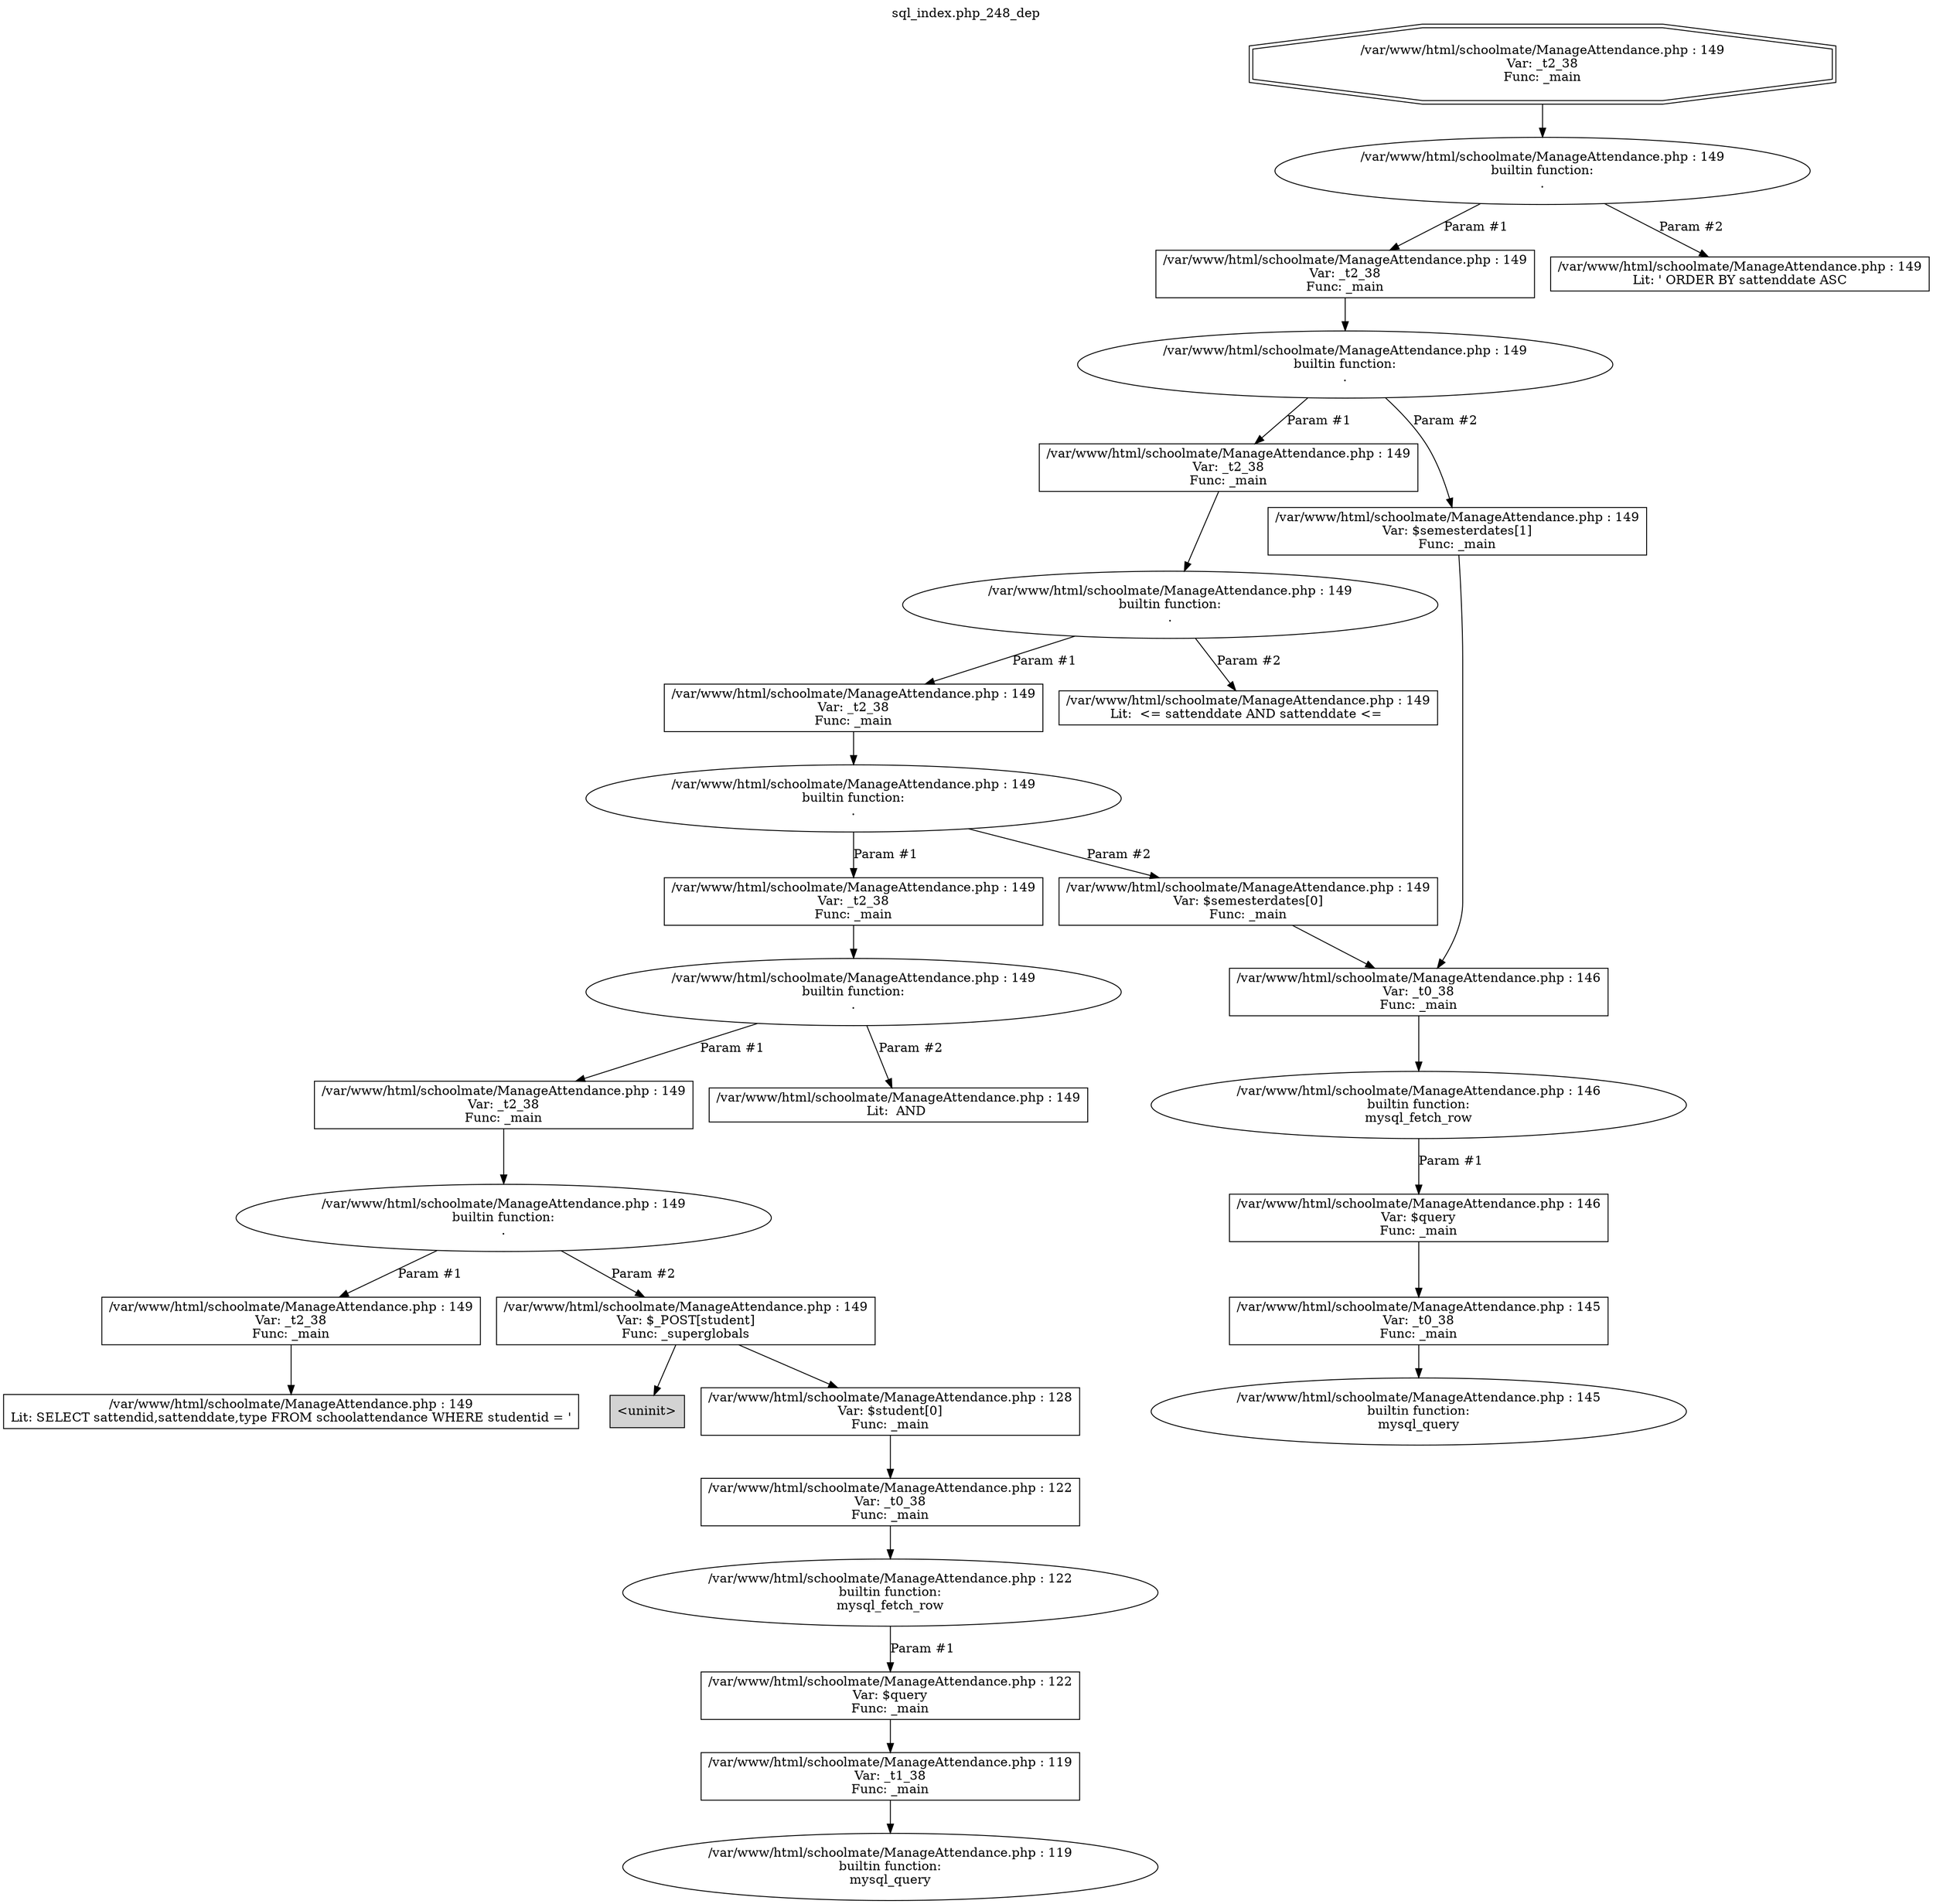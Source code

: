 digraph cfg {
  label="sql_index.php_248_dep";
  labelloc=t;
  n1 [shape=doubleoctagon, label="/var/www/html/schoolmate/ManageAttendance.php : 149\nVar: _t2_38\nFunc: _main\n"];
  n2 [shape=ellipse, label="/var/www/html/schoolmate/ManageAttendance.php : 149\nbuiltin function:\n.\n"];
  n3 [shape=box, label="/var/www/html/schoolmate/ManageAttendance.php : 149\nVar: _t2_38\nFunc: _main\n"];
  n4 [shape=ellipse, label="/var/www/html/schoolmate/ManageAttendance.php : 149\nbuiltin function:\n.\n"];
  n5 [shape=box, label="/var/www/html/schoolmate/ManageAttendance.php : 149\nVar: _t2_38\nFunc: _main\n"];
  n6 [shape=ellipse, label="/var/www/html/schoolmate/ManageAttendance.php : 149\nbuiltin function:\n.\n"];
  n7 [shape=box, label="/var/www/html/schoolmate/ManageAttendance.php : 149\nVar: _t2_38\nFunc: _main\n"];
  n8 [shape=ellipse, label="/var/www/html/schoolmate/ManageAttendance.php : 149\nbuiltin function:\n.\n"];
  n9 [shape=box, label="/var/www/html/schoolmate/ManageAttendance.php : 149\nVar: _t2_38\nFunc: _main\n"];
  n10 [shape=ellipse, label="/var/www/html/schoolmate/ManageAttendance.php : 149\nbuiltin function:\n.\n"];
  n11 [shape=box, label="/var/www/html/schoolmate/ManageAttendance.php : 149\nVar: _t2_38\nFunc: _main\n"];
  n12 [shape=ellipse, label="/var/www/html/schoolmate/ManageAttendance.php : 149\nbuiltin function:\n.\n"];
  n13 [shape=box, label="/var/www/html/schoolmate/ManageAttendance.php : 149\nVar: _t2_38\nFunc: _main\n"];
  n14 [shape=box, label="/var/www/html/schoolmate/ManageAttendance.php : 149\nLit: SELECT sattendid,sattenddate,type FROM schoolattendance WHERE studentid = '\n"];
  n15 [shape=box, label="/var/www/html/schoolmate/ManageAttendance.php : 149\nVar: $_POST[student]\nFunc: _superglobals\n"];
  n16 [shape=box, label="<uninit>",style=filled];
  n17 [shape=box, label="/var/www/html/schoolmate/ManageAttendance.php : 128\nVar: $student[0]\nFunc: _main\n"];
  n18 [shape=box, label="/var/www/html/schoolmate/ManageAttendance.php : 122\nVar: _t0_38\nFunc: _main\n"];
  n19 [shape=ellipse, label="/var/www/html/schoolmate/ManageAttendance.php : 122\nbuiltin function:\nmysql_fetch_row\n"];
  n20 [shape=box, label="/var/www/html/schoolmate/ManageAttendance.php : 122\nVar: $query\nFunc: _main\n"];
  n21 [shape=box, label="/var/www/html/schoolmate/ManageAttendance.php : 119\nVar: _t1_38\nFunc: _main\n"];
  n22 [shape=ellipse, label="/var/www/html/schoolmate/ManageAttendance.php : 119\nbuiltin function:\nmysql_query\n"];
  n23 [shape=box, label="/var/www/html/schoolmate/ManageAttendance.php : 149\nLit:  AND \n"];
  n24 [shape=box, label="/var/www/html/schoolmate/ManageAttendance.php : 149\nVar: $semesterdates[0]\nFunc: _main\n"];
  n25 [shape=box, label="/var/www/html/schoolmate/ManageAttendance.php : 146\nVar: _t0_38\nFunc: _main\n"];
  n26 [shape=ellipse, label="/var/www/html/schoolmate/ManageAttendance.php : 146\nbuiltin function:\nmysql_fetch_row\n"];
  n27 [shape=box, label="/var/www/html/schoolmate/ManageAttendance.php : 146\nVar: $query\nFunc: _main\n"];
  n28 [shape=box, label="/var/www/html/schoolmate/ManageAttendance.php : 145\nVar: _t0_38\nFunc: _main\n"];
  n29 [shape=ellipse, label="/var/www/html/schoolmate/ManageAttendance.php : 145\nbuiltin function:\nmysql_query\n"];
  n30 [shape=box, label="/var/www/html/schoolmate/ManageAttendance.php : 149\nLit:  <= sattenddate AND sattenddate <= \n"];
  n31 [shape=box, label="/var/www/html/schoolmate/ManageAttendance.php : 149\nVar: $semesterdates[1]\nFunc: _main\n"];
  n32 [shape=box, label="/var/www/html/schoolmate/ManageAttendance.php : 149\nLit: ' ORDER BY sattenddate ASC\n"];
  n1 -> n2;
  n3 -> n4;
  n5 -> n6;
  n7 -> n8;
  n9 -> n10;
  n11 -> n12;
  n13 -> n14;
  n12 -> n13[label="Param #1"];
  n12 -> n15[label="Param #2"];
  n15 -> n16;
  n15 -> n17;
  n18 -> n19;
  n21 -> n22;
  n20 -> n21;
  n19 -> n20[label="Param #1"];
  n17 -> n18;
  n10 -> n11[label="Param #1"];
  n10 -> n23[label="Param #2"];
  n8 -> n9[label="Param #1"];
  n8 -> n24[label="Param #2"];
  n25 -> n26;
  n28 -> n29;
  n27 -> n28;
  n26 -> n27[label="Param #1"];
  n24 -> n25;
  n6 -> n7[label="Param #1"];
  n6 -> n30[label="Param #2"];
  n4 -> n5[label="Param #1"];
  n4 -> n31[label="Param #2"];
  n31 -> n25;
  n2 -> n3[label="Param #1"];
  n2 -> n32[label="Param #2"];
}
